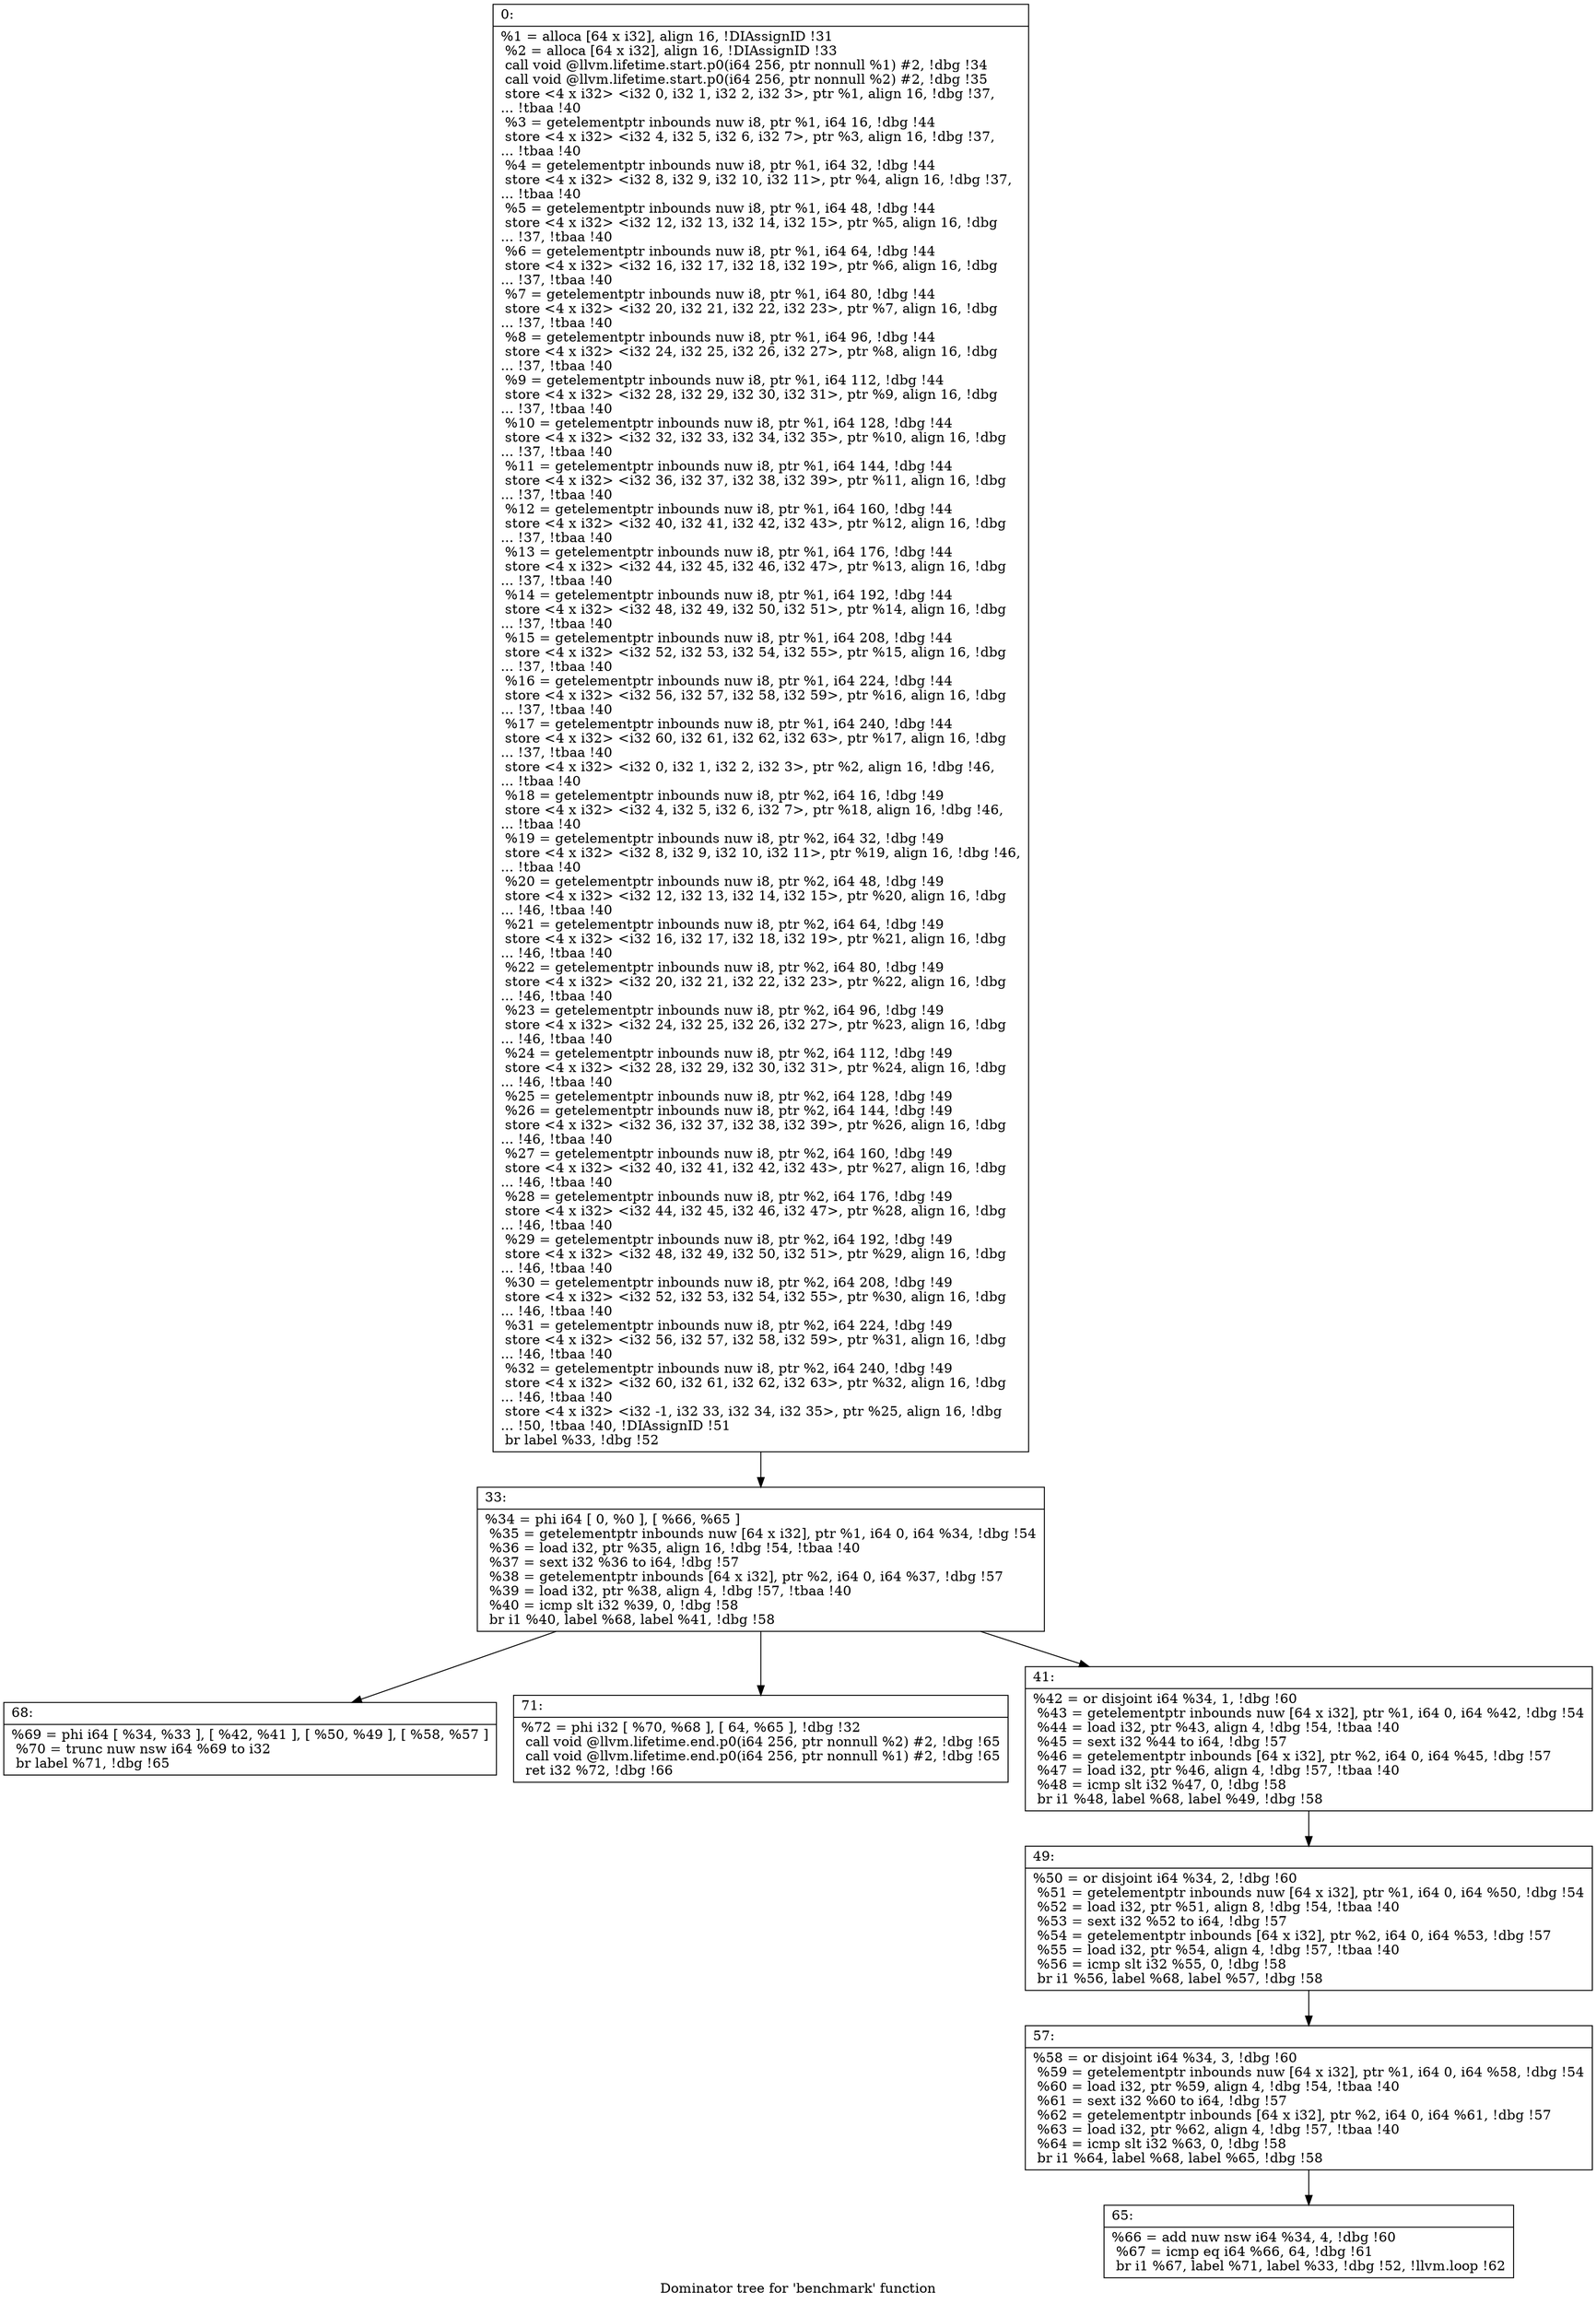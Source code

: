 digraph "Dominator tree for 'benchmark' function" {
	label="Dominator tree for 'benchmark' function";

	Node0x64c9648f51b0 [shape=record,label="{0:\l|  %1 = alloca [64 x i32], align 16, !DIAssignID !31\l  %2 = alloca [64 x i32], align 16, !DIAssignID !33\l  call void @llvm.lifetime.start.p0(i64 256, ptr nonnull %1) #2, !dbg !34\l  call void @llvm.lifetime.start.p0(i64 256, ptr nonnull %2) #2, !dbg !35\l  store \<4 x i32\> \<i32 0, i32 1, i32 2, i32 3\>, ptr %1, align 16, !dbg !37,\l... !tbaa !40\l  %3 = getelementptr inbounds nuw i8, ptr %1, i64 16, !dbg !44\l  store \<4 x i32\> \<i32 4, i32 5, i32 6, i32 7\>, ptr %3, align 16, !dbg !37,\l... !tbaa !40\l  %4 = getelementptr inbounds nuw i8, ptr %1, i64 32, !dbg !44\l  store \<4 x i32\> \<i32 8, i32 9, i32 10, i32 11\>, ptr %4, align 16, !dbg !37,\l... !tbaa !40\l  %5 = getelementptr inbounds nuw i8, ptr %1, i64 48, !dbg !44\l  store \<4 x i32\> \<i32 12, i32 13, i32 14, i32 15\>, ptr %5, align 16, !dbg\l... !37, !tbaa !40\l  %6 = getelementptr inbounds nuw i8, ptr %1, i64 64, !dbg !44\l  store \<4 x i32\> \<i32 16, i32 17, i32 18, i32 19\>, ptr %6, align 16, !dbg\l... !37, !tbaa !40\l  %7 = getelementptr inbounds nuw i8, ptr %1, i64 80, !dbg !44\l  store \<4 x i32\> \<i32 20, i32 21, i32 22, i32 23\>, ptr %7, align 16, !dbg\l... !37, !tbaa !40\l  %8 = getelementptr inbounds nuw i8, ptr %1, i64 96, !dbg !44\l  store \<4 x i32\> \<i32 24, i32 25, i32 26, i32 27\>, ptr %8, align 16, !dbg\l... !37, !tbaa !40\l  %9 = getelementptr inbounds nuw i8, ptr %1, i64 112, !dbg !44\l  store \<4 x i32\> \<i32 28, i32 29, i32 30, i32 31\>, ptr %9, align 16, !dbg\l... !37, !tbaa !40\l  %10 = getelementptr inbounds nuw i8, ptr %1, i64 128, !dbg !44\l  store \<4 x i32\> \<i32 32, i32 33, i32 34, i32 35\>, ptr %10, align 16, !dbg\l... !37, !tbaa !40\l  %11 = getelementptr inbounds nuw i8, ptr %1, i64 144, !dbg !44\l  store \<4 x i32\> \<i32 36, i32 37, i32 38, i32 39\>, ptr %11, align 16, !dbg\l... !37, !tbaa !40\l  %12 = getelementptr inbounds nuw i8, ptr %1, i64 160, !dbg !44\l  store \<4 x i32\> \<i32 40, i32 41, i32 42, i32 43\>, ptr %12, align 16, !dbg\l... !37, !tbaa !40\l  %13 = getelementptr inbounds nuw i8, ptr %1, i64 176, !dbg !44\l  store \<4 x i32\> \<i32 44, i32 45, i32 46, i32 47\>, ptr %13, align 16, !dbg\l... !37, !tbaa !40\l  %14 = getelementptr inbounds nuw i8, ptr %1, i64 192, !dbg !44\l  store \<4 x i32\> \<i32 48, i32 49, i32 50, i32 51\>, ptr %14, align 16, !dbg\l... !37, !tbaa !40\l  %15 = getelementptr inbounds nuw i8, ptr %1, i64 208, !dbg !44\l  store \<4 x i32\> \<i32 52, i32 53, i32 54, i32 55\>, ptr %15, align 16, !dbg\l... !37, !tbaa !40\l  %16 = getelementptr inbounds nuw i8, ptr %1, i64 224, !dbg !44\l  store \<4 x i32\> \<i32 56, i32 57, i32 58, i32 59\>, ptr %16, align 16, !dbg\l... !37, !tbaa !40\l  %17 = getelementptr inbounds nuw i8, ptr %1, i64 240, !dbg !44\l  store \<4 x i32\> \<i32 60, i32 61, i32 62, i32 63\>, ptr %17, align 16, !dbg\l... !37, !tbaa !40\l  store \<4 x i32\> \<i32 0, i32 1, i32 2, i32 3\>, ptr %2, align 16, !dbg !46,\l... !tbaa !40\l  %18 = getelementptr inbounds nuw i8, ptr %2, i64 16, !dbg !49\l  store \<4 x i32\> \<i32 4, i32 5, i32 6, i32 7\>, ptr %18, align 16, !dbg !46,\l... !tbaa !40\l  %19 = getelementptr inbounds nuw i8, ptr %2, i64 32, !dbg !49\l  store \<4 x i32\> \<i32 8, i32 9, i32 10, i32 11\>, ptr %19, align 16, !dbg !46,\l... !tbaa !40\l  %20 = getelementptr inbounds nuw i8, ptr %2, i64 48, !dbg !49\l  store \<4 x i32\> \<i32 12, i32 13, i32 14, i32 15\>, ptr %20, align 16, !dbg\l... !46, !tbaa !40\l  %21 = getelementptr inbounds nuw i8, ptr %2, i64 64, !dbg !49\l  store \<4 x i32\> \<i32 16, i32 17, i32 18, i32 19\>, ptr %21, align 16, !dbg\l... !46, !tbaa !40\l  %22 = getelementptr inbounds nuw i8, ptr %2, i64 80, !dbg !49\l  store \<4 x i32\> \<i32 20, i32 21, i32 22, i32 23\>, ptr %22, align 16, !dbg\l... !46, !tbaa !40\l  %23 = getelementptr inbounds nuw i8, ptr %2, i64 96, !dbg !49\l  store \<4 x i32\> \<i32 24, i32 25, i32 26, i32 27\>, ptr %23, align 16, !dbg\l... !46, !tbaa !40\l  %24 = getelementptr inbounds nuw i8, ptr %2, i64 112, !dbg !49\l  store \<4 x i32\> \<i32 28, i32 29, i32 30, i32 31\>, ptr %24, align 16, !dbg\l... !46, !tbaa !40\l  %25 = getelementptr inbounds nuw i8, ptr %2, i64 128, !dbg !49\l  %26 = getelementptr inbounds nuw i8, ptr %2, i64 144, !dbg !49\l  store \<4 x i32\> \<i32 36, i32 37, i32 38, i32 39\>, ptr %26, align 16, !dbg\l... !46, !tbaa !40\l  %27 = getelementptr inbounds nuw i8, ptr %2, i64 160, !dbg !49\l  store \<4 x i32\> \<i32 40, i32 41, i32 42, i32 43\>, ptr %27, align 16, !dbg\l... !46, !tbaa !40\l  %28 = getelementptr inbounds nuw i8, ptr %2, i64 176, !dbg !49\l  store \<4 x i32\> \<i32 44, i32 45, i32 46, i32 47\>, ptr %28, align 16, !dbg\l... !46, !tbaa !40\l  %29 = getelementptr inbounds nuw i8, ptr %2, i64 192, !dbg !49\l  store \<4 x i32\> \<i32 48, i32 49, i32 50, i32 51\>, ptr %29, align 16, !dbg\l... !46, !tbaa !40\l  %30 = getelementptr inbounds nuw i8, ptr %2, i64 208, !dbg !49\l  store \<4 x i32\> \<i32 52, i32 53, i32 54, i32 55\>, ptr %30, align 16, !dbg\l... !46, !tbaa !40\l  %31 = getelementptr inbounds nuw i8, ptr %2, i64 224, !dbg !49\l  store \<4 x i32\> \<i32 56, i32 57, i32 58, i32 59\>, ptr %31, align 16, !dbg\l... !46, !tbaa !40\l  %32 = getelementptr inbounds nuw i8, ptr %2, i64 240, !dbg !49\l  store \<4 x i32\> \<i32 60, i32 61, i32 62, i32 63\>, ptr %32, align 16, !dbg\l... !46, !tbaa !40\l  store \<4 x i32\> \<i32 -1, i32 33, i32 34, i32 35\>, ptr %25, align 16, !dbg\l... !50, !tbaa !40, !DIAssignID !51\l  br label %33, !dbg !52\l}"];
	Node0x64c9648f51b0 -> Node0x64c964912480;
	Node0x64c964912480 [shape=record,label="{33:\l|  %34 = phi i64 [ 0, %0 ], [ %66, %65 ]\l  %35 = getelementptr inbounds nuw [64 x i32], ptr %1, i64 0, i64 %34, !dbg !54\l  %36 = load i32, ptr %35, align 16, !dbg !54, !tbaa !40\l  %37 = sext i32 %36 to i64, !dbg !57\l  %38 = getelementptr inbounds [64 x i32], ptr %2, i64 0, i64 %37, !dbg !57\l  %39 = load i32, ptr %38, align 4, !dbg !57, !tbaa !40\l  %40 = icmp slt i32 %39, 0, !dbg !58\l  br i1 %40, label %68, label %41, !dbg !58\l}"];
	Node0x64c964912480 -> Node0x64c9648f6940;
	Node0x64c964912480 -> Node0x64c9648f6680;
	Node0x64c964912480 -> Node0x64c9648f4750;
	Node0x64c9648f6940 [shape=record,label="{68:\l|  %69 = phi i64 [ %34, %33 ], [ %42, %41 ], [ %50, %49 ], [ %58, %57 ]\l  %70 = trunc nuw nsw i64 %69 to i32\l  br label %71, !dbg !65\l}"];
	Node0x64c9648f6680 [shape=record,label="{71:\l|  %72 = phi i32 [ %70, %68 ], [ 64, %65 ], !dbg !32\l  call void @llvm.lifetime.end.p0(i64 256, ptr nonnull %2) #2, !dbg !65\l  call void @llvm.lifetime.end.p0(i64 256, ptr nonnull %1) #2, !dbg !65\l  ret i32 %72, !dbg !66\l}"];
	Node0x64c9648f4750 [shape=record,label="{41:\l|  %42 = or disjoint i64 %34, 1, !dbg !60\l  %43 = getelementptr inbounds nuw [64 x i32], ptr %1, i64 0, i64 %42, !dbg !54\l  %44 = load i32, ptr %43, align 4, !dbg !54, !tbaa !40\l  %45 = sext i32 %44 to i64, !dbg !57\l  %46 = getelementptr inbounds [64 x i32], ptr %2, i64 0, i64 %45, !dbg !57\l  %47 = load i32, ptr %46, align 4, !dbg !57, !tbaa !40\l  %48 = icmp slt i32 %47, 0, !dbg !58\l  br i1 %48, label %68, label %49, !dbg !58\l}"];
	Node0x64c9648f4750 -> Node0x64c9648f4810;
	Node0x64c9648f4810 [shape=record,label="{49:\l|  %50 = or disjoint i64 %34, 2, !dbg !60\l  %51 = getelementptr inbounds nuw [64 x i32], ptr %1, i64 0, i64 %50, !dbg !54\l  %52 = load i32, ptr %51, align 8, !dbg !54, !tbaa !40\l  %53 = sext i32 %52 to i64, !dbg !57\l  %54 = getelementptr inbounds [64 x i32], ptr %2, i64 0, i64 %53, !dbg !57\l  %55 = load i32, ptr %54, align 4, !dbg !57, !tbaa !40\l  %56 = icmp slt i32 %55, 0, !dbg !58\l  br i1 %56, label %68, label %57, !dbg !58\l}"];
	Node0x64c9648f4810 -> Node0x64c964912340;
	Node0x64c964912340 [shape=record,label="{57:\l|  %58 = or disjoint i64 %34, 3, !dbg !60\l  %59 = getelementptr inbounds nuw [64 x i32], ptr %1, i64 0, i64 %58, !dbg !54\l  %60 = load i32, ptr %59, align 4, !dbg !54, !tbaa !40\l  %61 = sext i32 %60 to i64, !dbg !57\l  %62 = getelementptr inbounds [64 x i32], ptr %2, i64 0, i64 %61, !dbg !57\l  %63 = load i32, ptr %62, align 4, !dbg !57, !tbaa !40\l  %64 = icmp slt i32 %63, 0, !dbg !58\l  br i1 %64, label %68, label %65, !dbg !58\l}"];
	Node0x64c964912340 -> Node0x64c964912c60;
	Node0x64c964912c60 [shape=record,label="{65:\l|  %66 = add nuw nsw i64 %34, 4, !dbg !60\l  %67 = icmp eq i64 %66, 64, !dbg !61\l  br i1 %67, label %71, label %33, !dbg !52, !llvm.loop !62\l}"];
}
